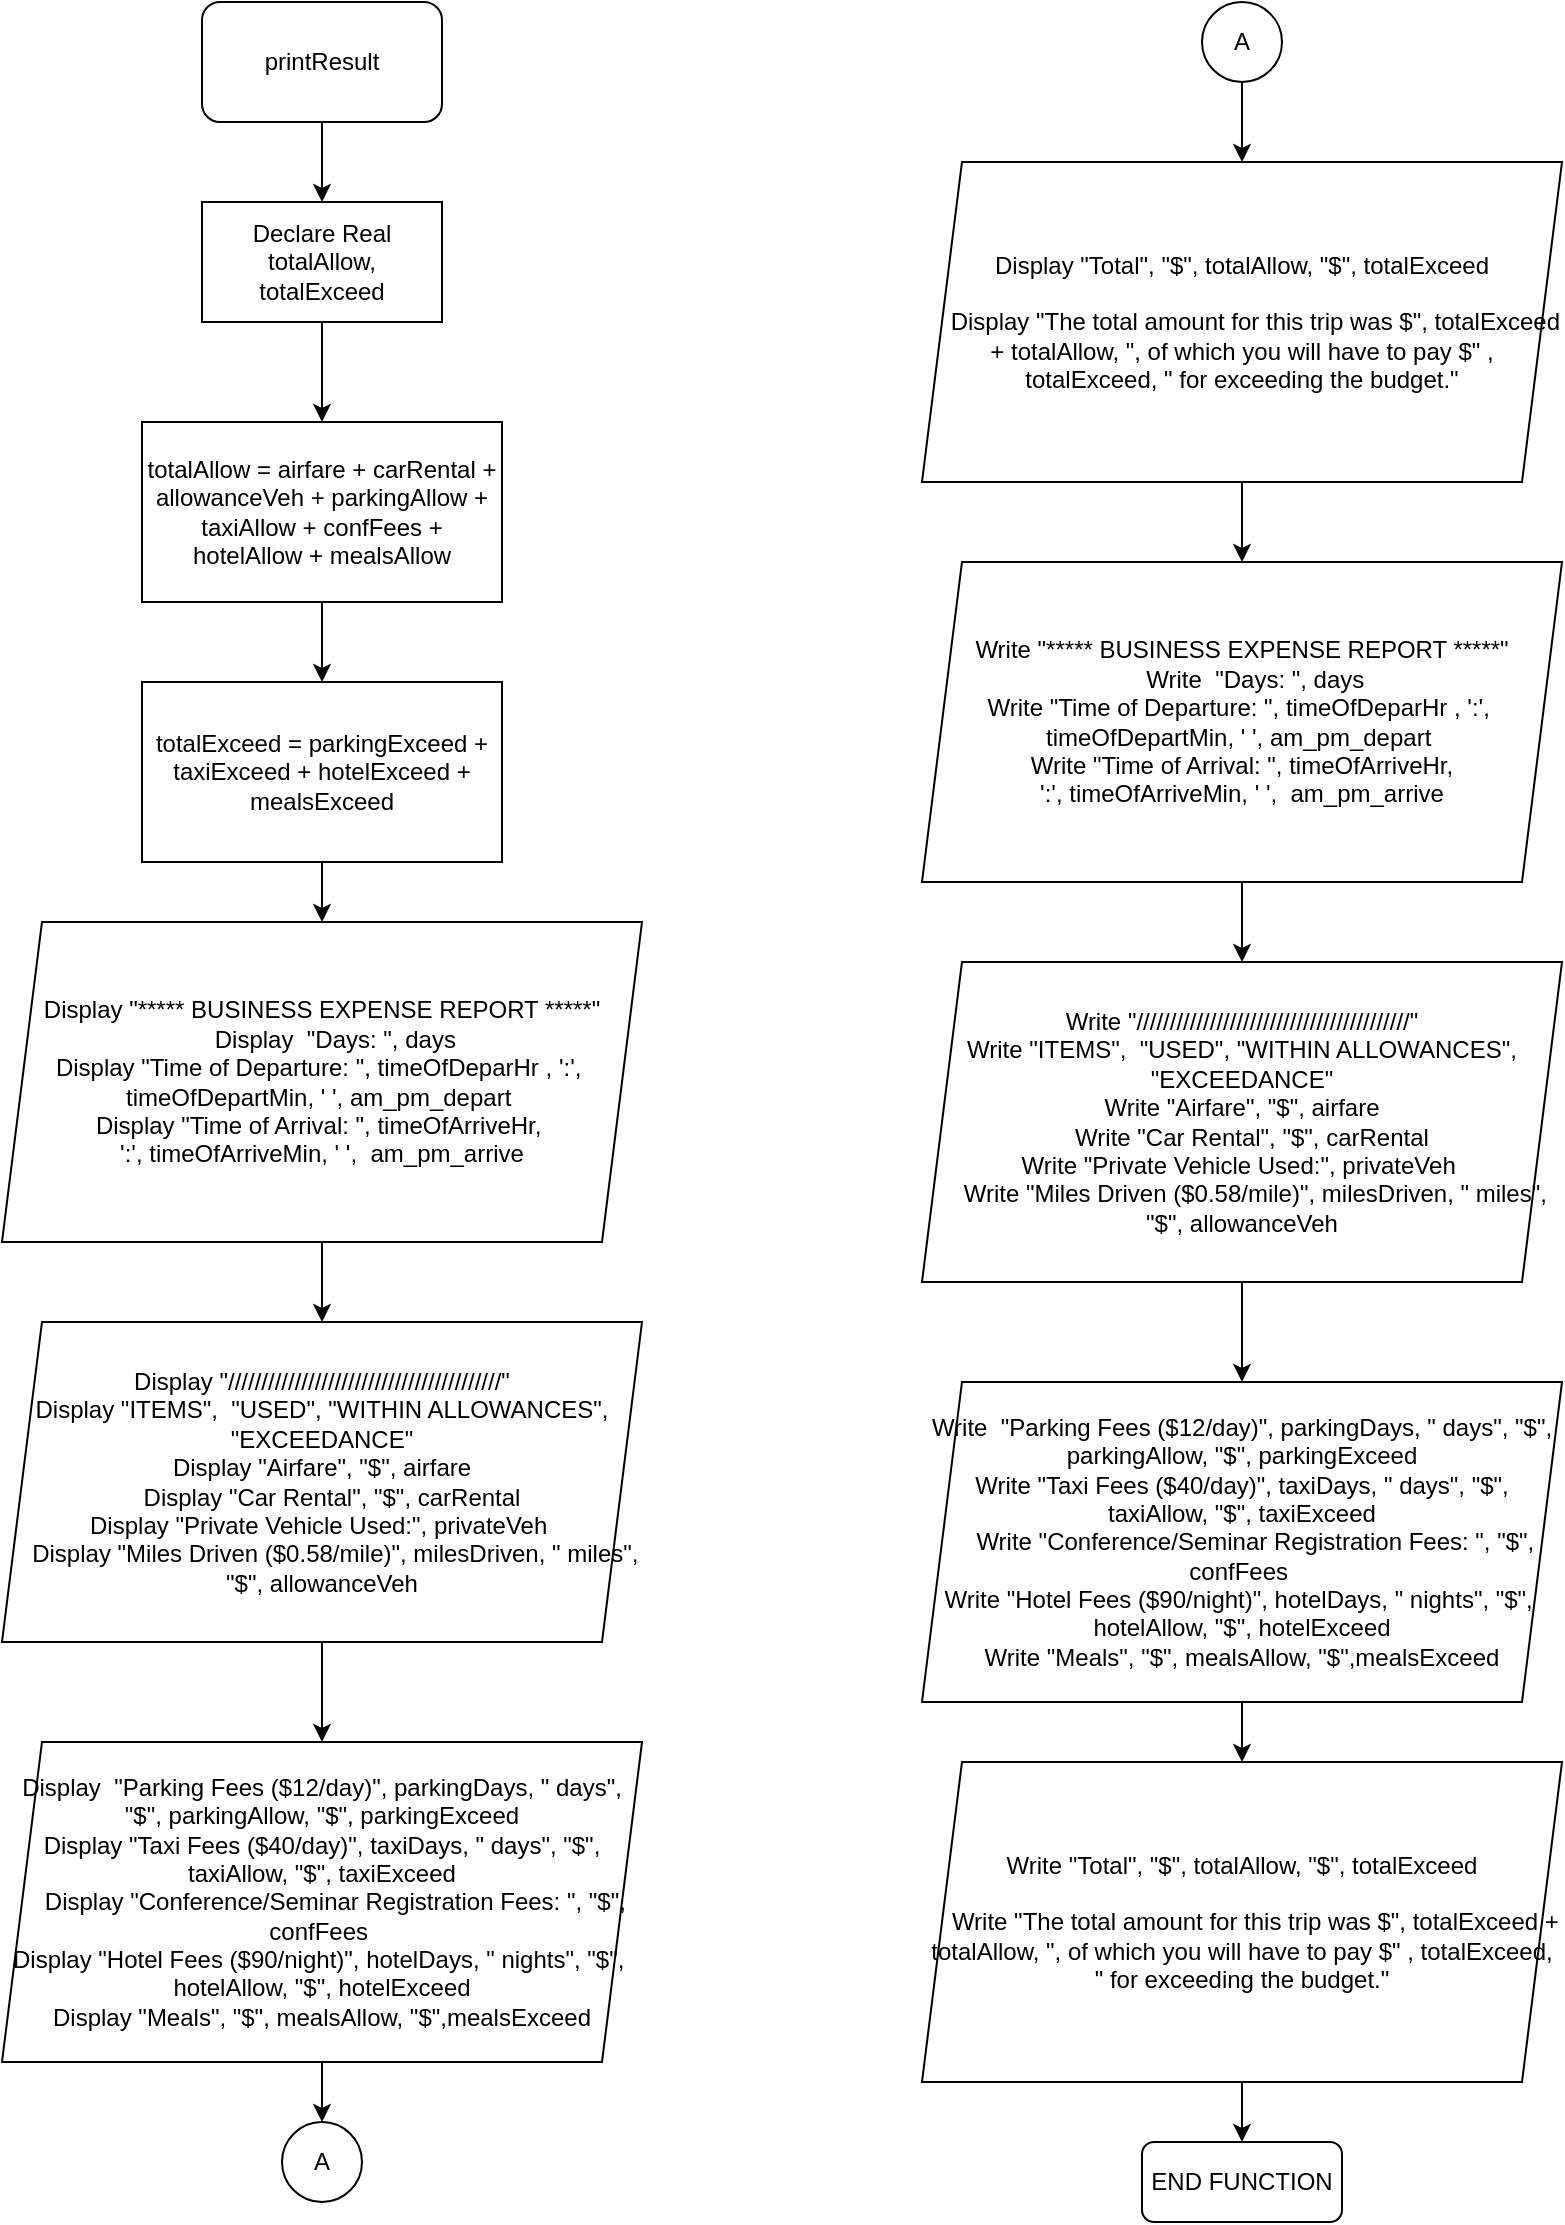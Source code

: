 <mxfile version="13.6.10" type="device"><diagram id="XCQhU4XpE9UQZ0C1OHRR" name="Page-1"><mxGraphModel dx="2308" dy="570" grid="1" gridSize="10" guides="1" tooltips="1" connect="1" arrows="1" fold="1" page="1" pageScale="1" pageWidth="850" pageHeight="1100" math="0" shadow="0"><root><mxCell id="0"/><mxCell id="1" parent="0"/><mxCell id="Gu2W2dzSGPyT2KehxsXy-11" value="" style="edgeStyle=orthogonalEdgeStyle;rounded=0;orthogonalLoop=1;jettySize=auto;html=1;" edge="1" parent="1" source="Gu2W2dzSGPyT2KehxsXy-1" target="Gu2W2dzSGPyT2KehxsXy-6"><mxGeometry relative="1" as="geometry"/></mxCell><mxCell id="Gu2W2dzSGPyT2KehxsXy-1" value="printResult" style="rounded=1;whiteSpace=wrap;html=1;" vertex="1" parent="1"><mxGeometry x="100" width="120" height="60" as="geometry"/></mxCell><mxCell id="Gu2W2dzSGPyT2KehxsXy-8" value="" style="edgeStyle=orthogonalEdgeStyle;rounded=0;orthogonalLoop=1;jettySize=auto;html=1;" edge="1" parent="1" source="Gu2W2dzSGPyT2KehxsXy-6" target="Gu2W2dzSGPyT2KehxsXy-7"><mxGeometry relative="1" as="geometry"/></mxCell><mxCell id="Gu2W2dzSGPyT2KehxsXy-6" value="Declare Real totalAllow, totalExceed" style="rounded=0;whiteSpace=wrap;html=1;" vertex="1" parent="1"><mxGeometry x="100" y="100" width="120" height="60" as="geometry"/></mxCell><mxCell id="Gu2W2dzSGPyT2KehxsXy-10" value="" style="edgeStyle=orthogonalEdgeStyle;rounded=0;orthogonalLoop=1;jettySize=auto;html=1;" edge="1" parent="1" source="Gu2W2dzSGPyT2KehxsXy-7" target="Gu2W2dzSGPyT2KehxsXy-9"><mxGeometry relative="1" as="geometry"/></mxCell><mxCell id="Gu2W2dzSGPyT2KehxsXy-7" value="totalAllow =&amp;nbsp;airfare + carRental + allowanceVeh + parkingAllow + taxiAllow + confFees + hotelAllow + mealsAllow" style="rounded=0;whiteSpace=wrap;html=1;" vertex="1" parent="1"><mxGeometry x="70" y="210" width="180" height="90" as="geometry"/></mxCell><mxCell id="Gu2W2dzSGPyT2KehxsXy-13" value="" style="edgeStyle=orthogonalEdgeStyle;rounded=0;orthogonalLoop=1;jettySize=auto;html=1;" edge="1" parent="1" source="Gu2W2dzSGPyT2KehxsXy-9" target="Gu2W2dzSGPyT2KehxsXy-12"><mxGeometry relative="1" as="geometry"/></mxCell><mxCell id="Gu2W2dzSGPyT2KehxsXy-9" value="totalExceed = parkingExceed + taxiExceed + hotelExceed + mealsExceed" style="rounded=0;whiteSpace=wrap;html=1;" vertex="1" parent="1"><mxGeometry x="70" y="340" width="180" height="90" as="geometry"/></mxCell><mxCell id="Gu2W2dzSGPyT2KehxsXy-15" value="" style="edgeStyle=orthogonalEdgeStyle;rounded=0;orthogonalLoop=1;jettySize=auto;html=1;" edge="1" parent="1" source="Gu2W2dzSGPyT2KehxsXy-12" target="Gu2W2dzSGPyT2KehxsXy-14"><mxGeometry relative="1" as="geometry"/></mxCell><mxCell id="Gu2W2dzSGPyT2KehxsXy-12" value="&lt;div&gt;Display &quot;***** BUSINESS EXPENSE REPORT *****&quot;&lt;/div&gt;&lt;div&gt;&amp;nbsp; &amp;nbsp; Display&amp;nbsp; &quot;Days: &quot;, days&lt;/div&gt;&lt;div&gt;&lt;span&gt;Display &quot;Time of Departure: &quot;, timeOfDeparHr ,&amp;nbsp;&lt;/span&gt;&lt;span&gt;':',&amp;nbsp; timeOfDepartMin&lt;/span&gt;&lt;span&gt;, ' ', am_pm_depart&amp;nbsp;&lt;/span&gt;&lt;/div&gt;&lt;div&gt;Display &quot;Time of Arrival: &quot;, timeOfArriveHr,&amp;nbsp;&lt;br&gt;&lt;/div&gt;':',&amp;nbsp;timeOfArriveMin, ' ',&amp;nbsp;&lt;span&gt;&amp;nbsp;am_pm_arrive&lt;/span&gt;" style="shape=parallelogram;perimeter=parallelogramPerimeter;whiteSpace=wrap;html=1;fixedSize=1;" vertex="1" parent="1"><mxGeometry y="460" width="320" height="160" as="geometry"/></mxCell><mxCell id="Gu2W2dzSGPyT2KehxsXy-17" value="" style="edgeStyle=orthogonalEdgeStyle;rounded=0;orthogonalLoop=1;jettySize=auto;html=1;" edge="1" parent="1" source="Gu2W2dzSGPyT2KehxsXy-14" target="Gu2W2dzSGPyT2KehxsXy-16"><mxGeometry relative="1" as="geometry"/></mxCell><mxCell id="Gu2W2dzSGPyT2KehxsXy-14" value="&lt;div&gt;Display &quot;/////////////////////////////////////////&quot;&lt;/div&gt;&lt;div&gt;Display &quot;ITEMS&quot;,&amp;nbsp; &quot;USED&quot;, &quot;WITHIN ALLOWANCES&quot;, &quot;EXCEEDANCE&quot;&lt;/div&gt;&lt;div&gt;Display &quot;Airfare&quot;, &quot;$&quot;, airfare&lt;/div&gt;&lt;div&gt;&amp;nbsp; &amp;nbsp; Display &quot;Car Rental&quot;, &quot;$&quot;, carRental&amp;nbsp;&lt;/div&gt;&lt;div&gt;&lt;span&gt;Display &quot;Private Vehicle Used:&quot;, privateVeh&amp;nbsp;&lt;/span&gt;&lt;/div&gt;&lt;div&gt;&amp;nbsp; &amp;nbsp; Display &quot;Miles Driven ($0.58/mile)&quot;, milesDriven, &quot; miles&quot;, &quot;$&quot;, allowanceVeh&lt;/div&gt;" style="shape=parallelogram;perimeter=parallelogramPerimeter;whiteSpace=wrap;html=1;fixedSize=1;" vertex="1" parent="1"><mxGeometry y="660" width="320" height="160" as="geometry"/></mxCell><mxCell id="Gu2W2dzSGPyT2KehxsXy-19" value="" style="edgeStyle=orthogonalEdgeStyle;rounded=0;orthogonalLoop=1;jettySize=auto;html=1;" edge="1" parent="1" source="Gu2W2dzSGPyT2KehxsXy-16" target="Gu2W2dzSGPyT2KehxsXy-18"><mxGeometry relative="1" as="geometry"/></mxCell><mxCell id="Gu2W2dzSGPyT2KehxsXy-16" value="&lt;div&gt;Display&amp;nbsp; &quot;Parking Fees ($12/day)&quot;, parkingDays, &quot; days&quot;, &quot;$&quot;, parkingAllow, &quot;$&quot;, parkingExceed&lt;/div&gt;&lt;div&gt;Display &quot;Taxi Fees ($40/day)&quot;, taxiDays, &quot; days&quot;, &quot;$&quot;, taxiAllow, &quot;$&quot;, taxiExceed&lt;/div&gt;&lt;div&gt;&amp;nbsp; &amp;nbsp; Display &quot;Conference/Seminar Registration Fees: &quot;, &quot;$&quot;, confFees&amp;nbsp;&lt;/div&gt;&lt;div&gt;Display &quot;Hotel Fees ($90/night)&quot;, hotelDays, &quot; nights&quot;, &quot;$&quot;,&amp;nbsp; hotelAllow, &quot;$&quot;, hotelExceed&lt;br&gt;&lt;/div&gt;&lt;div&gt;Display &quot;Meals&quot;, &quot;$&quot;, mealsAllow, &quot;$&quot;,mealsExceed&lt;br&gt;&lt;/div&gt;" style="shape=parallelogram;perimeter=parallelogramPerimeter;whiteSpace=wrap;html=1;fixedSize=1;" vertex="1" parent="1"><mxGeometry y="870" width="320" height="160" as="geometry"/></mxCell><mxCell id="Gu2W2dzSGPyT2KehxsXy-18" value="A" style="ellipse;whiteSpace=wrap;html=1;aspect=fixed;" vertex="1" parent="1"><mxGeometry x="140" y="1060" width="40" height="40" as="geometry"/></mxCell><mxCell id="Gu2W2dzSGPyT2KehxsXy-22" value="" style="edgeStyle=orthogonalEdgeStyle;rounded=0;orthogonalLoop=1;jettySize=auto;html=1;" edge="1" parent="1" source="Gu2W2dzSGPyT2KehxsXy-20" target="Gu2W2dzSGPyT2KehxsXy-21"><mxGeometry relative="1" as="geometry"/></mxCell><mxCell id="Gu2W2dzSGPyT2KehxsXy-20" value="A" style="ellipse;whiteSpace=wrap;html=1;aspect=fixed;" vertex="1" parent="1"><mxGeometry x="600" width="40" height="40" as="geometry"/></mxCell><mxCell id="Gu2W2dzSGPyT2KehxsXy-29" value="" style="edgeStyle=orthogonalEdgeStyle;rounded=0;orthogonalLoop=1;jettySize=auto;html=1;" edge="1" parent="1" source="Gu2W2dzSGPyT2KehxsXy-21" target="Gu2W2dzSGPyT2KehxsXy-24"><mxGeometry relative="1" as="geometry"/></mxCell><mxCell id="Gu2W2dzSGPyT2KehxsXy-21" value="&lt;div&gt;&lt;span&gt;Display &quot;Total&quot;, &quot;$&quot;, totalAllow, &quot;$&quot;, totalExceed&lt;/span&gt;&lt;br&gt;&lt;/div&gt;&lt;div&gt;&lt;br&gt;&lt;/div&gt;&lt;div&gt;&amp;nbsp; &amp;nbsp; Display &quot;The total amount for this trip was $&quot;, totalExceed + totalAllow, &quot;, of which you will have to pay $&quot; , totalExceed, &quot; for exceeding the budget.&quot;&lt;/div&gt;" style="shape=parallelogram;perimeter=parallelogramPerimeter;whiteSpace=wrap;html=1;fixedSize=1;" vertex="1" parent="1"><mxGeometry x="460" y="80" width="320" height="160" as="geometry"/></mxCell><mxCell id="Gu2W2dzSGPyT2KehxsXy-23" value="" style="edgeStyle=orthogonalEdgeStyle;rounded=0;orthogonalLoop=1;jettySize=auto;html=1;" edge="1" parent="1" source="Gu2W2dzSGPyT2KehxsXy-24" target="Gu2W2dzSGPyT2KehxsXy-26"><mxGeometry relative="1" as="geometry"/></mxCell><mxCell id="Gu2W2dzSGPyT2KehxsXy-24" value="&lt;div&gt;Write &quot;***** BUSINESS EXPENSE REPORT *****&quot;&lt;/div&gt;&lt;div&gt;&amp;nbsp; &amp;nbsp; Write&amp;nbsp; &quot;Days: &quot;, days&lt;/div&gt;&lt;div&gt;&lt;span&gt;Write &quot;Time of Departure: &quot;, timeOfDeparHr ,&amp;nbsp;&lt;/span&gt;&lt;span&gt;':',&amp;nbsp; timeOfDepartMin&lt;/span&gt;&lt;span&gt;, ' ', am_pm_depart&amp;nbsp;&lt;/span&gt;&lt;/div&gt;&lt;div&gt;Write &quot;Time of Arrival: &quot;, timeOfArriveHr, ':',&amp;nbsp;&lt;span&gt;timeOfArriveMin, ' ',&amp;nbsp;&lt;/span&gt;&lt;span&gt;&amp;nbsp;am_pm_arrive&lt;/span&gt;&lt;/div&gt;" style="shape=parallelogram;perimeter=parallelogramPerimeter;whiteSpace=wrap;html=1;fixedSize=1;" vertex="1" parent="1"><mxGeometry x="460" y="280" width="320" height="160" as="geometry"/></mxCell><mxCell id="Gu2W2dzSGPyT2KehxsXy-25" value="" style="edgeStyle=orthogonalEdgeStyle;rounded=0;orthogonalLoop=1;jettySize=auto;html=1;" edge="1" parent="1" source="Gu2W2dzSGPyT2KehxsXy-26" target="Gu2W2dzSGPyT2KehxsXy-28"><mxGeometry relative="1" as="geometry"/></mxCell><mxCell id="Gu2W2dzSGPyT2KehxsXy-26" value="&lt;div&gt;Write &quot;/////////////////////////////////////////&quot;&lt;/div&gt;&lt;div&gt;Write &quot;ITEMS&quot;,&amp;nbsp; &quot;USED&quot;, &quot;WITHIN ALLOWANCES&quot;, &quot;EXCEEDANCE&quot;&lt;/div&gt;&lt;div&gt;Write &quot;Airfare&quot;, &quot;$&quot;, airfare&lt;/div&gt;&lt;div&gt;&amp;nbsp; &amp;nbsp; Write &quot;Car Rental&quot;, &quot;$&quot;, carRental&amp;nbsp;&lt;/div&gt;&lt;div&gt;&lt;span&gt;Write &quot;Private Vehicle Used:&quot;, privateVeh&amp;nbsp;&lt;/span&gt;&lt;/div&gt;&lt;div&gt;&amp;nbsp; &amp;nbsp; Write &quot;Miles Driven ($0.58/mile)&quot;, milesDriven, &quot; miles&quot;, &quot;$&quot;, allowanceVeh&lt;/div&gt;" style="shape=parallelogram;perimeter=parallelogramPerimeter;whiteSpace=wrap;html=1;fixedSize=1;" vertex="1" parent="1"><mxGeometry x="460" y="480" width="320" height="160" as="geometry"/></mxCell><mxCell id="Gu2W2dzSGPyT2KehxsXy-27" value="" style="edgeStyle=orthogonalEdgeStyle;rounded=0;orthogonalLoop=1;jettySize=auto;html=1;" edge="1" parent="1" source="Gu2W2dzSGPyT2KehxsXy-28"><mxGeometry relative="1" as="geometry"><mxPoint x="620" y="880" as="targetPoint"/></mxGeometry></mxCell><mxCell id="Gu2W2dzSGPyT2KehxsXy-28" value="&lt;div&gt;Write&amp;nbsp; &quot;Parking Fees ($12/day)&quot;, parkingDays, &quot; days&quot;, &quot;$&quot;, parkingAllow, &quot;$&quot;, parkingExceed&lt;/div&gt;&lt;div&gt;Write &quot;Taxi Fees ($40/day)&quot;, taxiDays, &quot; days&quot;, &quot;$&quot;, taxiAllow, &quot;$&quot;, taxiExceed&lt;/div&gt;&lt;div&gt;&amp;nbsp; &amp;nbsp; Write &quot;Conference/Seminar Registration Fees: &quot;, &quot;$&quot;, confFees&amp;nbsp;&lt;/div&gt;&lt;div&gt;Write &quot;Hotel Fees ($90/night)&quot;, hotelDays, &quot; nights&quot;, &quot;$&quot;,&amp;nbsp; hotelAllow, &quot;$&quot;, hotelExceed&lt;br&gt;&lt;/div&gt;&lt;div&gt;Write &quot;Meals&quot;, &quot;$&quot;, mealsAllow, &quot;$&quot;,mealsExceed&lt;br&gt;&lt;/div&gt;" style="shape=parallelogram;perimeter=parallelogramPerimeter;whiteSpace=wrap;html=1;fixedSize=1;" vertex="1" parent="1"><mxGeometry x="460" y="690" width="320" height="160" as="geometry"/></mxCell><mxCell id="Gu2W2dzSGPyT2KehxsXy-34" value="" style="edgeStyle=orthogonalEdgeStyle;rounded=0;orthogonalLoop=1;jettySize=auto;html=1;" edge="1" parent="1" source="Gu2W2dzSGPyT2KehxsXy-30" target="Gu2W2dzSGPyT2KehxsXy-33"><mxGeometry relative="1" as="geometry"/></mxCell><mxCell id="Gu2W2dzSGPyT2KehxsXy-30" value="&lt;div&gt;&lt;span&gt;Write &quot;Total&quot;, &quot;$&quot;, totalAllow, &quot;$&quot;, totalExceed&lt;/span&gt;&lt;br&gt;&lt;/div&gt;&lt;div&gt;&lt;br&gt;&lt;/div&gt;&lt;div&gt;&amp;nbsp; &amp;nbsp; Write &quot;The total amount for this trip was $&quot;, totalExceed + totalAllow, &quot;, of which you will have to pay $&quot; , totalExceed, &quot; for exceeding the budget.&quot;&lt;/div&gt;" style="shape=parallelogram;perimeter=parallelogramPerimeter;whiteSpace=wrap;html=1;fixedSize=1;" vertex="1" parent="1"><mxGeometry x="460" y="880" width="320" height="160" as="geometry"/></mxCell><mxCell id="Gu2W2dzSGPyT2KehxsXy-33" value="END FUNCTION" style="rounded=1;whiteSpace=wrap;html=1;" vertex="1" parent="1"><mxGeometry x="570" y="1070" width="100" height="40" as="geometry"/></mxCell></root></mxGraphModel></diagram></mxfile>